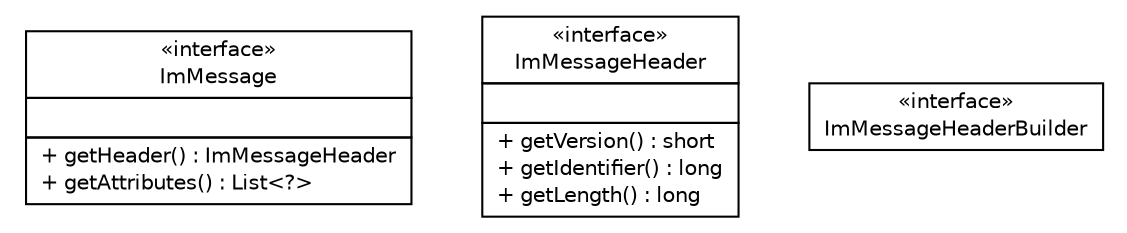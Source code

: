 #!/usr/local/bin/dot
#
# Class diagram 
# Generated by UMLGraph version R5_6 (http://www.umlgraph.org/)
#

digraph G {
	edge [fontname="Helvetica",fontsize=10,labelfontname="Helvetica",labelfontsize=10];
	node [fontname="Helvetica",fontsize=10,shape=plaintext];
	nodesep=0.25;
	ranksep=0.5;
	// de.hsbremen.tc.tnc.message.m.message.ImMessage
	c805 [label=<<table title="de.hsbremen.tc.tnc.message.m.message.ImMessage" border="0" cellborder="1" cellspacing="0" cellpadding="2" port="p" href="./ImMessage.html">
		<tr><td><table border="0" cellspacing="0" cellpadding="1">
<tr><td align="center" balign="center"> &#171;interface&#187; </td></tr>
<tr><td align="center" balign="center"> ImMessage </td></tr>
		</table></td></tr>
		<tr><td><table border="0" cellspacing="0" cellpadding="1">
<tr><td align="left" balign="left">  </td></tr>
		</table></td></tr>
		<tr><td><table border="0" cellspacing="0" cellpadding="1">
<tr><td align="left" balign="left"> + getHeader() : ImMessageHeader </td></tr>
<tr><td align="left" balign="left"> + getAttributes() : List&lt;?&gt; </td></tr>
		</table></td></tr>
		</table>>, URL="./ImMessage.html", fontname="Helvetica", fontcolor="black", fontsize=10.0];
	// de.hsbremen.tc.tnc.message.m.message.ImMessageHeader
	c806 [label=<<table title="de.hsbremen.tc.tnc.message.m.message.ImMessageHeader" border="0" cellborder="1" cellspacing="0" cellpadding="2" port="p" href="./ImMessageHeader.html">
		<tr><td><table border="0" cellspacing="0" cellpadding="1">
<tr><td align="center" balign="center"> &#171;interface&#187; </td></tr>
<tr><td align="center" balign="center"> ImMessageHeader </td></tr>
		</table></td></tr>
		<tr><td><table border="0" cellspacing="0" cellpadding="1">
<tr><td align="left" balign="left">  </td></tr>
		</table></td></tr>
		<tr><td><table border="0" cellspacing="0" cellpadding="1">
<tr><td align="left" balign="left"> + getVersion() : short </td></tr>
<tr><td align="left" balign="left"> + getIdentifier() : long </td></tr>
<tr><td align="left" balign="left"> + getLength() : long </td></tr>
		</table></td></tr>
		</table>>, URL="./ImMessageHeader.html", fontname="Helvetica", fontcolor="black", fontsize=10.0];
	// de.hsbremen.tc.tnc.message.m.message.ImMessageHeaderBuilder
	c807 [label=<<table title="de.hsbremen.tc.tnc.message.m.message.ImMessageHeaderBuilder" border="0" cellborder="1" cellspacing="0" cellpadding="2" port="p" href="./ImMessageHeaderBuilder.html">
		<tr><td><table border="0" cellspacing="0" cellpadding="1">
<tr><td align="center" balign="center"> &#171;interface&#187; </td></tr>
<tr><td align="center" balign="center"> ImMessageHeaderBuilder </td></tr>
		</table></td></tr>
		</table>>, URL="./ImMessageHeaderBuilder.html", fontname="Helvetica", fontcolor="black", fontsize=10.0];
}


